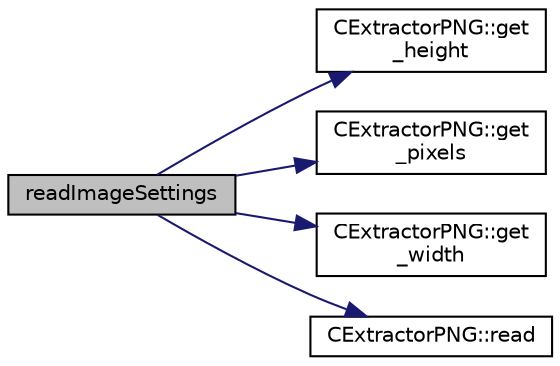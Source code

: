 digraph "readImageSettings"
{
 // LATEX_PDF_SIZE
  edge [fontname="Helvetica",fontsize="10",labelfontname="Helvetica",labelfontsize="10"];
  node [fontname="Helvetica",fontsize="10",shape=record];
  rankdir="LR";
  Node1 [label="readImageSettings",height=0.2,width=0.4,color="black", fillcolor="grey75", style="filled", fontcolor="black",tooltip=" "];
  Node1 -> Node2 [color="midnightblue",fontsize="10",style="solid",fontname="Helvetica"];
  Node2 [label="CExtractorPNG::get\l_height",height=0.2,width=0.4,color="black", fillcolor="white", style="filled",URL="$classCExtractorPNG.html#a8cc49ac7ac3985a1d41448fc25ebd7f0",tooltip=" "];
  Node1 -> Node3 [color="midnightblue",fontsize="10",style="solid",fontname="Helvetica"];
  Node3 [label="CExtractorPNG::get\l_pixels",height=0.2,width=0.4,color="black", fillcolor="white", style="filled",URL="$classCExtractorPNG.html#a8c95cdb797e138b86497c9a9f91394cc",tooltip=" "];
  Node1 -> Node4 [color="midnightblue",fontsize="10",style="solid",fontname="Helvetica"];
  Node4 [label="CExtractorPNG::get\l_width",height=0.2,width=0.4,color="black", fillcolor="white", style="filled",URL="$classCExtractorPNG.html#a32f9a55bad24a52c7dedab5817a6a0ca",tooltip=" "];
  Node1 -> Node5 [color="midnightblue",fontsize="10",style="solid",fontname="Helvetica"];
  Node5 [label="CExtractorPNG::read",height=0.2,width=0.4,color="black", fillcolor="white", style="filled",URL="$classCExtractorPNG.html#a7396095ab1cf3bb69706d584934d7c9f",tooltip=" "];
}
